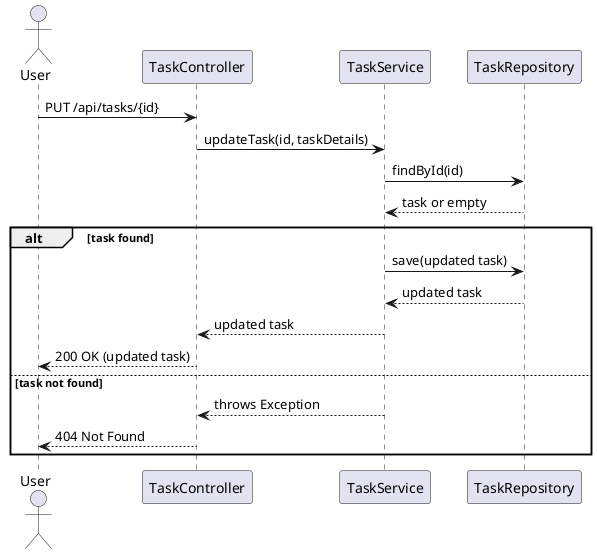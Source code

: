 @startuml
actor User
participant "TaskController" as TC
participant "TaskService" as TS
participant "TaskRepository" as TR

User -> TC: PUT /api/tasks/{id}
TC -> TS: updateTask(id, taskDetails)
TS -> TR: findById(id)
TR --> TS: task or empty
alt task found
    TS -> TR: save(updated task)
    TR --> TS: updated task
    TS --> TC: updated task
    TC --> User: 200 OK (updated task)
else task not found
    TS --> TC: throws Exception
    TC --> User: 404 Not Found
end
@enduml
